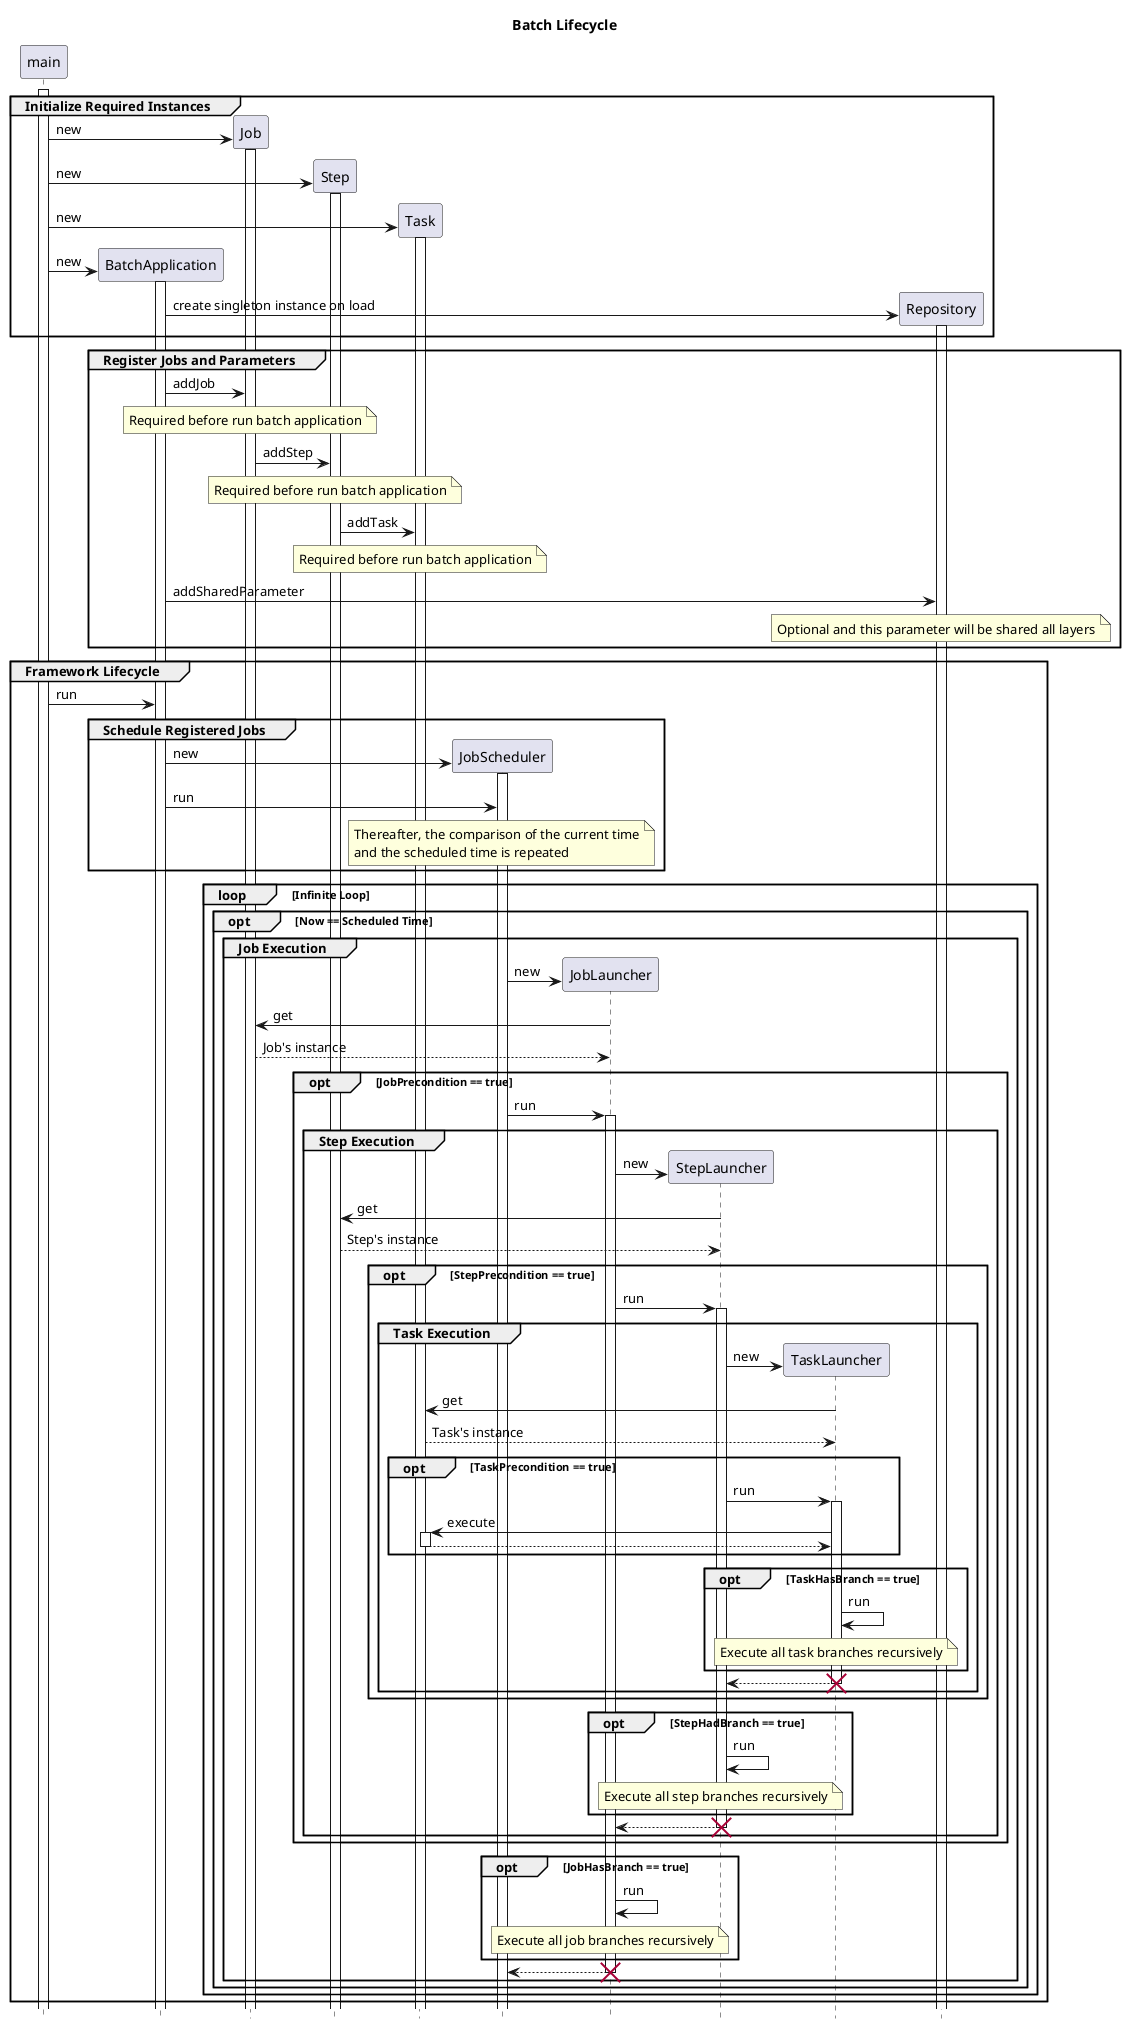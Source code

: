 @startuml Batch Lifecycle
title Batch Lifecycle

hide footbox
participant main
participant BatchApplication
participant Job
participant Step
participant Task
participant JobScheduler
participant JobLauncher
participant StepLauncher
participant TaskLauncher
participant Repository

activate main

group Initialize Required Instances
    create Job
    main -> Job: new
    activate Job
    create Step
    main -> Step: new
    activate Step

    create Task
    main -> Task: new
    activate Task

    create BatchApplication
    main -> BatchApplication: new
    activate BatchApplication
    create Repository
    BatchApplication -> Repository: create singleton instance on load
    activate Repository
end

group Register Jobs and Parameters
    BatchApplication -> Job: addJob
    note over Job: Required before run batch application

    Job -> Step: addStep
    note over Step: Required before run batch application

    Step -> Task: addTask
    note over Task: Required before run batch application

    BatchApplication -> Repository: addSharedParameter
    note over Repository: Optional and this parameter will be shared all layers
end


group Framework Lifecycle
    main -> BatchApplication: run

    group Schedule Registered Jobs
        create JobScheduler
        BatchApplication -> JobScheduler: new
        activate JobScheduler

        BatchApplication -> JobScheduler: run
        note over JobScheduler
            Thereafter, the comparison of the current time
            and the scheduled time is repeated
        end note
    end

    loop Infinite Loop
        opt Now == Scheduled Time
            group Job Execution
                create JobLauncher
                JobScheduler -> JobLauncher: new
                JobLauncher -> Job: get
                JobLauncher <-- Job: Job's instance

                opt JobPrecondition == true
                    JobScheduler -> JobLauncher: run

                    activate JobLauncher

                    group Step Execution
                        create StepLauncher
                        JobLauncher -> StepLauncher: new
                        StepLauncher -> Step: get
                        StepLauncher <-- Step: Step's instance

                        opt StepPrecondition == true
                            JobLauncher -> StepLauncher: run
                            activate StepLauncher

                            group Task Execution
                                create TaskLauncher
                                StepLauncher -> TaskLauncher: new
                                TaskLauncher -> Task: get
                                TaskLauncher <-- Task: Task's instance

                                opt TaskPrecondition == true
                                    StepLauncher -> TaskLauncher: run
                                    activate TaskLauncher
                                    TaskLauncher -> Task: execute
                                    activate Task
                                    TaskLauncher <-- Task
                                    deactivate Task
                                end

                                opt TaskHasBranch == true
                                    TaskLauncher -> TaskLauncher: run
                                    note over TaskLauncher: Execute all task branches recursively
                                end
                                                                                                    StepLauncher <-- TaskLauncher
                                deactivate TaskLauncher
                                destroy TaskLauncher
                            end
                        end

                        opt StepHadBranch == true
                            StepLauncher -> StepLauncher: run
                            note over StepLauncher: Execute all step branches recursively
                        end

                        JobLauncher <-- StepLauncher
                        deactivate StepLauncher
                        destroy StepLauncher
                    end
                end

                opt JobHasBranch == true
                    JobLauncher -> JobLauncher: run
                    note over JobLauncher: Execute all job branches recursively
                end

                JobScheduler <-- JobLauncher
                deactivate JobLauncher
                destroy JobLauncher
            end
        end
    end
end
@enduml
